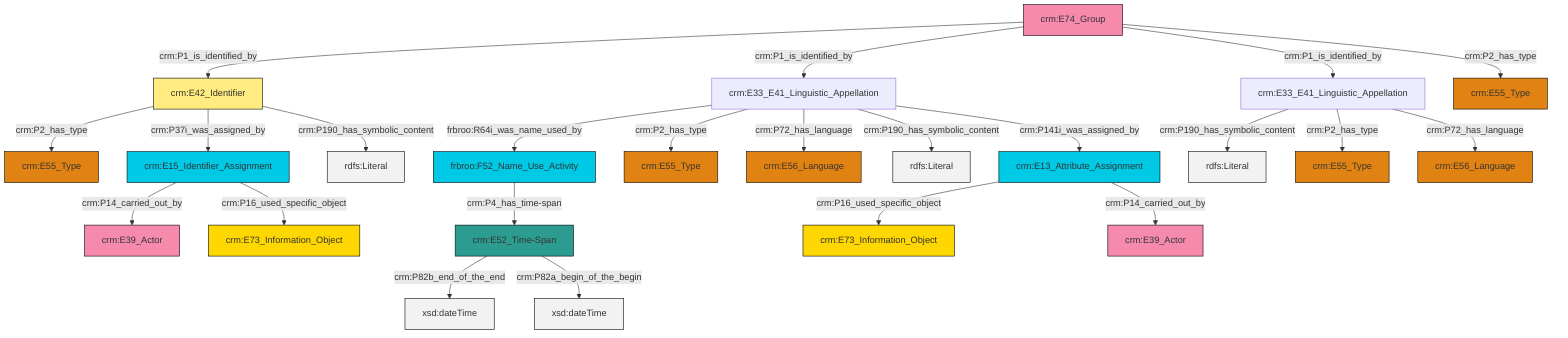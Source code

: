 graph TD
classDef Literal fill:#f2f2f2,stroke:#000000;
classDef CRM_Entity fill:#FFFFFF,stroke:#000000;
classDef Temporal_Entity fill:#00C9E6, stroke:#000000;
classDef Type fill:#E18312, stroke:#000000;
classDef Time-Span fill:#2C9C91, stroke:#000000;
classDef Appellation fill:#FFEB7F, stroke:#000000;
classDef Place fill:#008836, stroke:#000000;
classDef Persistent_Item fill:#B266B2, stroke:#000000;
classDef Conceptual_Object fill:#FFD700, stroke:#000000;
classDef Physical_Thing fill:#D2B48C, stroke:#000000;
classDef Actor fill:#f58aad, stroke:#000000;
classDef PC_Classes fill:#4ce600, stroke:#000000;
classDef Multi fill:#cccccc,stroke:#000000;

0["frbroo:F52_Name_Use_Activity"]:::Temporal_Entity -->|crm:P4_has_time-span| 1["crm:E52_Time-Span"]:::Time-Span
2["crm:E33_E41_Linguistic_Appellation"]:::Default -->|frbroo:R64i_was_name_used_by| 0["frbroo:F52_Name_Use_Activity"]:::Temporal_Entity
2["crm:E33_E41_Linguistic_Appellation"]:::Default -->|crm:P2_has_type| 9["crm:E55_Type"]:::Type
10["crm:E42_Identifier"]:::Appellation -->|crm:P2_has_type| 11["crm:E55_Type"]:::Type
10["crm:E42_Identifier"]:::Appellation -->|crm:P37i_was_assigned_by| 14["crm:E15_Identifier_Assignment"]:::Temporal_Entity
14["crm:E15_Identifier_Assignment"]:::Temporal_Entity -->|crm:P14_carried_out_by| 3["crm:E39_Actor"]:::Actor
18["crm:E74_Group"]:::Actor -->|crm:P1_is_identified_by| 10["crm:E42_Identifier"]:::Appellation
20["crm:E33_E41_Linguistic_Appellation"]:::Default -->|crm:P190_has_symbolic_content| 21[rdfs:Literal]:::Literal
5["crm:E13_Attribute_Assignment"]:::Temporal_Entity -->|crm:P16_used_specific_object| 22["crm:E73_Information_Object"]:::Conceptual_Object
2["crm:E33_E41_Linguistic_Appellation"]:::Default -->|crm:P72_has_language| 16["crm:E56_Language"]:::Type
2["crm:E33_E41_Linguistic_Appellation"]:::Default -->|crm:P190_has_symbolic_content| 28[rdfs:Literal]:::Literal
20["crm:E33_E41_Linguistic_Appellation"]:::Default -->|crm:P2_has_type| 12["crm:E55_Type"]:::Type
10["crm:E42_Identifier"]:::Appellation -->|crm:P190_has_symbolic_content| 31[rdfs:Literal]:::Literal
20["crm:E33_E41_Linguistic_Appellation"]:::Default -->|crm:P72_has_language| 29["crm:E56_Language"]:::Type
14["crm:E15_Identifier_Assignment"]:::Temporal_Entity -->|crm:P16_used_specific_object| 32["crm:E73_Information_Object"]:::Conceptual_Object
1["crm:E52_Time-Span"]:::Time-Span -->|crm:P82b_end_of_the_end| 33[xsd:dateTime]:::Literal
18["crm:E74_Group"]:::Actor -->|crm:P1_is_identified_by| 2["crm:E33_E41_Linguistic_Appellation"]:::Default
18["crm:E74_Group"]:::Actor -->|crm:P1_is_identified_by| 20["crm:E33_E41_Linguistic_Appellation"]:::Default
1["crm:E52_Time-Span"]:::Time-Span -->|crm:P82a_begin_of_the_begin| 35[xsd:dateTime]:::Literal
5["crm:E13_Attribute_Assignment"]:::Temporal_Entity -->|crm:P14_carried_out_by| 7["crm:E39_Actor"]:::Actor
2["crm:E33_E41_Linguistic_Appellation"]:::Default -->|crm:P141i_was_assigned_by| 5["crm:E13_Attribute_Assignment"]:::Temporal_Entity
18["crm:E74_Group"]:::Actor -->|crm:P2_has_type| 26["crm:E55_Type"]:::Type
